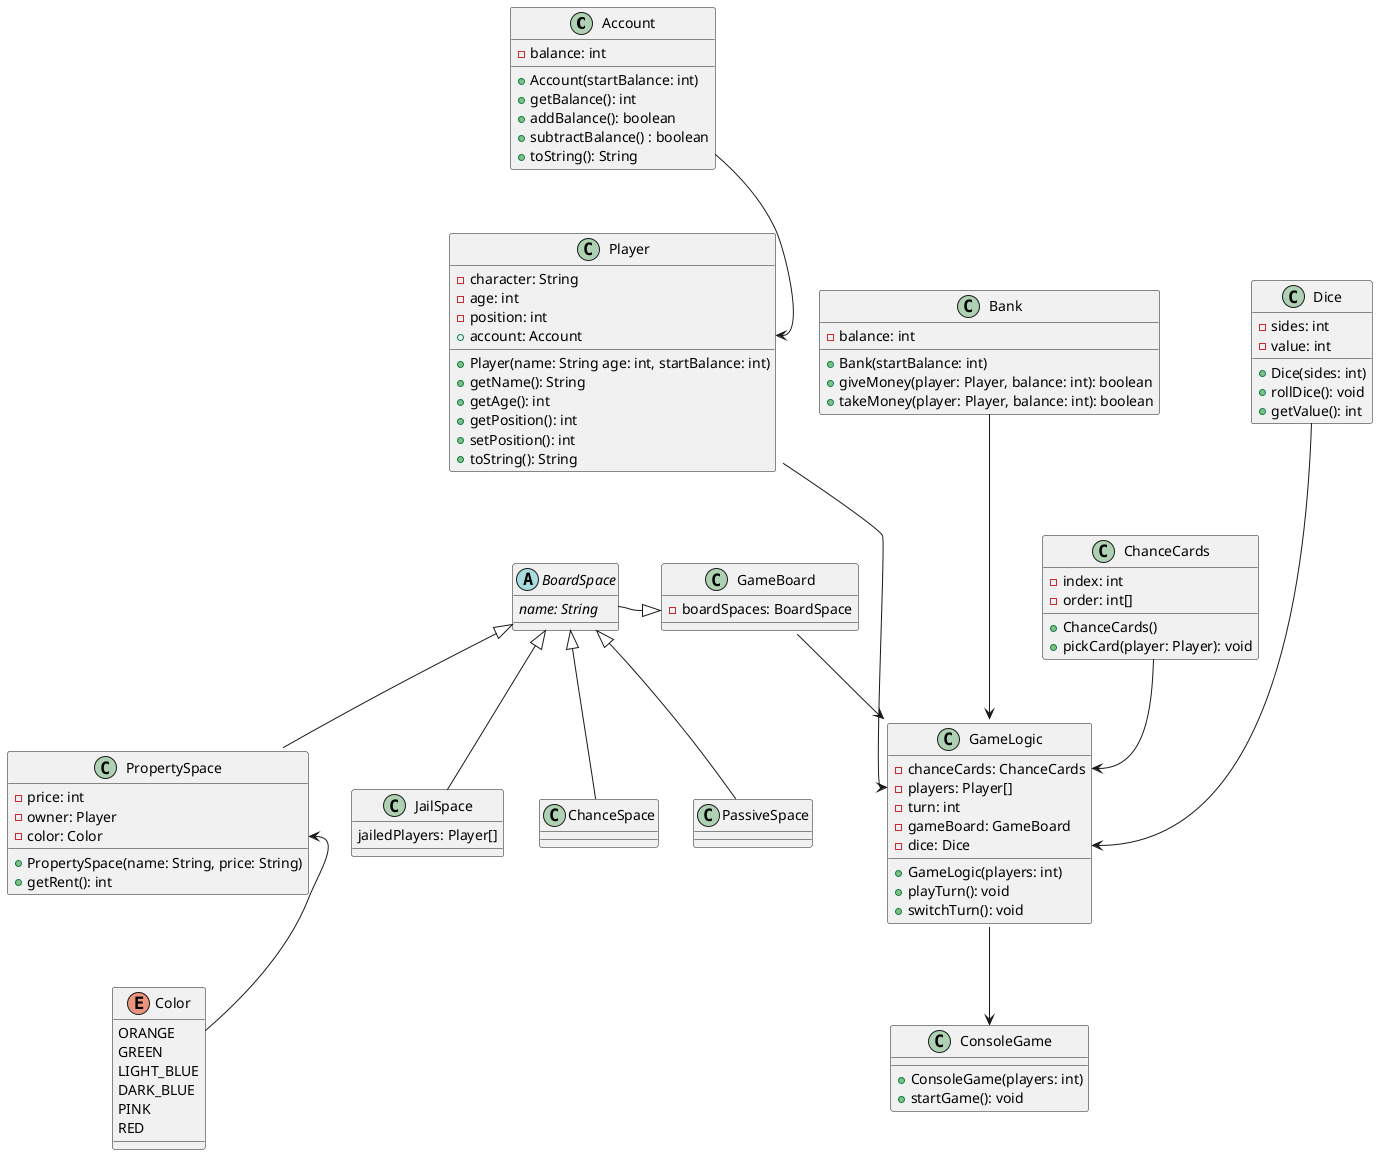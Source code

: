 @startuml class_diagram
class Account {
    - balance: int
    + Account(startBalance: int)
    + getBalance(): int
    + addBalance(): boolean
    + subtractBalance() : boolean
    + toString(): String
}

class Player {
    - character: String
    - age: int
    - position: int
    + account: Account
    + Player(name: String age: int, startBalance: int)
    + getName(): String
    + getAge(): int
    + getPosition(): int
    + setPosition(): int
    + toString(): String
}

Account --> Player::account

class Bank {
    - balance: int
    + Bank(startBalance: int)
    + giveMoney(player: Player, balance: int): boolean
    + takeMoney(player: Player, balance: int): boolean
}

abstract class BoardSpace {
    {abstract} name: String
}

class PropertySpace {
    - price: int
    - owner: Player
    - color: Color
    + PropertySpace(name: String, price: String)
    + getRent(): int
}

enum Color {
    ORANGE
    GREEN
    LIGHT_BLUE
    DARK_BLUE
    PINK
    RED
}

class JailSpace {
    jailedPlayers: Player[]
}

class ChanceSpace {}

class ChanceCards {
    - index: int
    - order: int[]
    + ChanceCards()
    + pickCard(player: Player): void
}

class GameBoard {
    - boardSpaces: BoardSpace
}

class Dice {
    - sides: int
    - value: int
    + Dice(sides: int)
    + rollDice(): void
    + getValue(): int
}

PropertySpace::color <-- Color

BoardSpace <|-- PropertySpace
BoardSpace <|-- ChanceSpace
BoardSpace <|-- JailSpace
BoardSpace <|-- PassiveSpace
BoardSpace -|> GameBoard::boardSpaces

class GameLogic {
    - chanceCards: ChanceCards
    - players: Player[]
    - turn: int
    - gameBoard: GameBoard
    - dice: Dice
    + GameLogic(players: int)
    + playTurn(): void
    + switchTurn(): void
}

ChanceCards --> GameLogic::chanceCards
Bank ---> GameLogic::bank
Player ---> GameLogic::players
Dice ---> GameLogic::dice
GameBoard --> GameLogic

class ConsoleGame {
    + ConsoleGame(players: int)
    + startGame(): void
}

GameLogic --> ConsoleGame
@enduml
